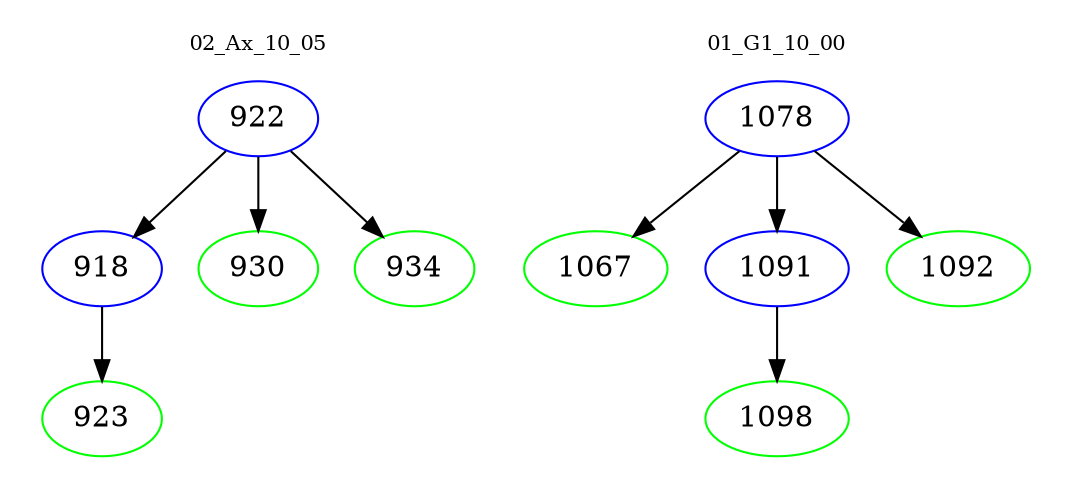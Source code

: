 digraph{
subgraph cluster_0 {
color = white
label = "02_Ax_10_05";
fontsize=10;
T0_922 [label="922", color="blue"]
T0_922 -> T0_918 [color="black"]
T0_918 [label="918", color="blue"]
T0_918 -> T0_923 [color="black"]
T0_923 [label="923", color="green"]
T0_922 -> T0_930 [color="black"]
T0_930 [label="930", color="green"]
T0_922 -> T0_934 [color="black"]
T0_934 [label="934", color="green"]
}
subgraph cluster_1 {
color = white
label = "01_G1_10_00";
fontsize=10;
T1_1078 [label="1078", color="blue"]
T1_1078 -> T1_1067 [color="black"]
T1_1067 [label="1067", color="green"]
T1_1078 -> T1_1091 [color="black"]
T1_1091 [label="1091", color="blue"]
T1_1091 -> T1_1098 [color="black"]
T1_1098 [label="1098", color="green"]
T1_1078 -> T1_1092 [color="black"]
T1_1092 [label="1092", color="green"]
}
}
